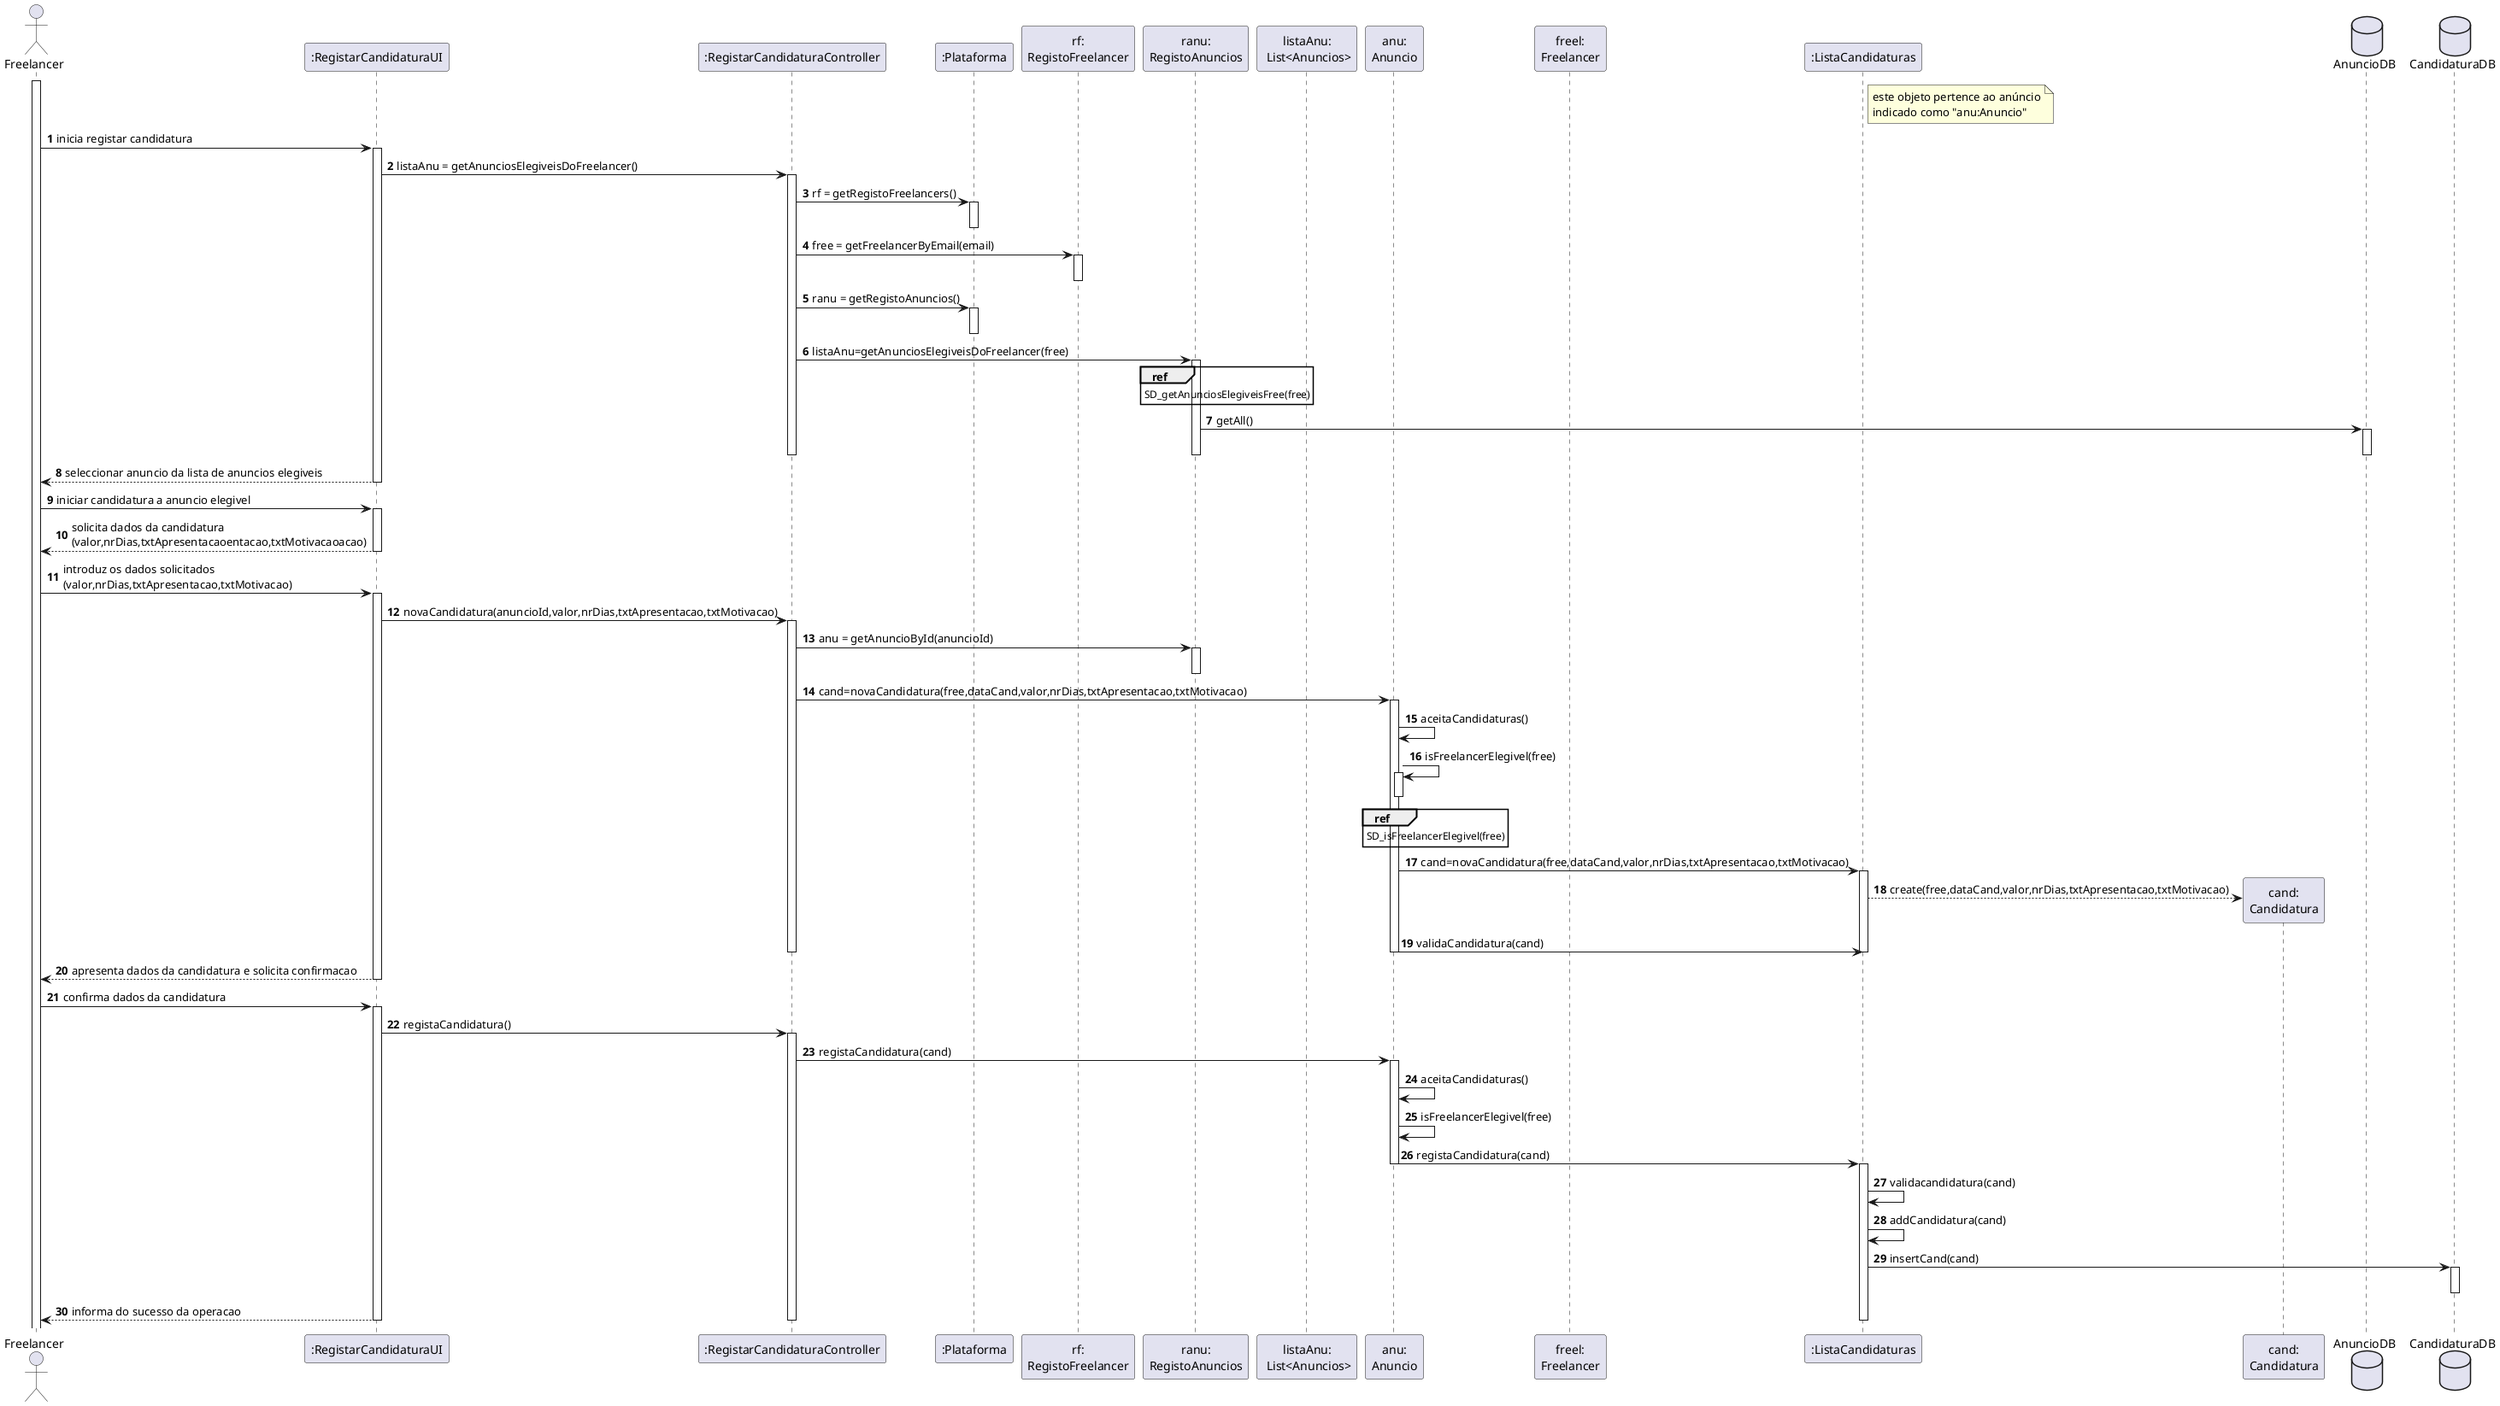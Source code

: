 @startuml
autonumber

actor "Freelancer" as FRL
participant ":RegistarCandidaturaUI" as UI
participant ":RegistarCandidaturaController" as CTRL
participant ":Plataforma" as PLAT
participant "rf:\nRegistoFreelancer" as RF
participant "ranu:\nRegistoAnuncios" as RANU
participant "listaAnu:\n List<Anuncios>" as LSTAE
participant "anu:\nAnuncio" as ANUN
participant "freel:\nFreelancer" as FREE
participant ":ListaCandidaturas" as LCAND
participant "cand:\nCandidatura" as CAND
database AnuncioDB as anunDB
database CandidaturaDB as candDB


note right of LCAND
este objeto pertence ao anúncio
indicado como "anu:Anuncio"
end note

activate FRL
FRL -> UI : inicia registar candidatura
activate UI

UI -> CTRL : listaAnu = getAnunciosElegiveisDoFreelancer()
activate CTRL

CTRL -> PLAT: rf = getRegistoFreelancers()
activate PLAT
deactivate PLAT

CTRL -> RF : free = getFreelancerByEmail(email)
activate RF
deactivate RF

CTRL -> PLAT: ranu = getRegistoAnuncios()
activate PLAT
deactivate PLAT

CTRL -> RANU : listaAnu=getAnunciosElegiveisDoFreelancer(free)
activate RANU
ref over RANU : SD_getAnunciosElegiveisFree(free)
RANU -> anunDB : getAll()
activate anunDB
deactivate anunDB
deactivate RANU
deactivate CTRL

UI --> FRL : seleccionar anuncio da lista de anuncios elegiveis
deactivate UI
FRL -> UI : iniciar candidatura a anuncio elegivel
activate UI
UI --> FRL : solicita dados da candidatura \n(valor,nrDias,txtApresentacaoentacao,txtMotivacaoacao)
deactivate UI

FRL -> UI : introduz os dados solicitados \n(valor,nrDias,txtApresentacao,txtMotivacao)
activate UI
UI -> CTRL : novaCandidatura(anuncioId,valor,nrDias,txtApresentacao,txtMotivacao)
activate CTRL

CTRL -> RANU: anu = getAnuncioById(anuncioId)
activate RANU
deactivate RANU

CTRL -> ANUN: cand=novaCandidatura(free,dataCand,valor,nrDias,txtApresentacao,txtMotivacao)
activate ANUN
ANUN -> ANUN: aceitaCandidaturas()
ANUN -> ANUN: isFreelancerElegivel(free)
activate ANUN
ref over ANUN : SD_isFreelancerElegivel(free)
deactivate ANUN
ANUN -> LCAND: cand=novaCandidatura(free,dataCand,valor,nrDias,txtApresentacao,txtMotivacao)
activate LCAND
LCAND --> CAND**: create(free,dataCand,valor,nrDias,txtApresentacao,txtMotivacao)
ANUN -> LCAND: validaCandidatura(cand)
deactivate LCAND
deactivate ANUN
deactivate CTRL
UI --> FRL : apresenta dados da candidatura e solicita confirmacao
deactivate UI

FRL -> UI : confirma dados da candidatura
activate UI
UI -> CTRL: registaCandidatura()
activate CTRL
CTRL -> ANUN: registaCandidatura(cand)
activate ANUN
ANUN -> ANUN: aceitaCandidaturas()
ANUN -> ANUN: isFreelancerElegivel(free)
ANUN -> LCAND: registaCandidatura(cand)
deactivate ANUN
activate LCAND
LCAND -> LCAND: validacandidatura(cand)
LCAND -> LCAND: addCandidatura(cand)
LCAND -> candDB : insertCand(cand)
activate candDB
deactivate candDB
UI --> FRL: informa do sucesso da operacao
deactivate LCAND
deactivate CTRL
deactivate UI

@enduml
